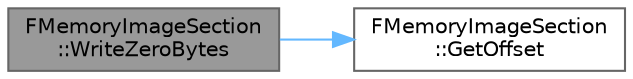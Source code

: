 digraph "FMemoryImageSection::WriteZeroBytes"
{
 // INTERACTIVE_SVG=YES
 // LATEX_PDF_SIZE
  bgcolor="transparent";
  edge [fontname=Helvetica,fontsize=10,labelfontname=Helvetica,labelfontsize=10];
  node [fontname=Helvetica,fontsize=10,shape=box,height=0.2,width=0.4];
  rankdir="LR";
  Node1 [id="Node000001",label="FMemoryImageSection\l::WriteZeroBytes",height=0.2,width=0.4,color="gray40", fillcolor="grey60", style="filled", fontcolor="black",tooltip=" "];
  Node1 -> Node2 [id="edge1_Node000001_Node000002",color="steelblue1",style="solid",tooltip=" "];
  Node2 [id="Node000002",label="FMemoryImageSection\l::GetOffset",height=0.2,width=0.4,color="grey40", fillcolor="white", style="filled",URL="$d8/dee/classFMemoryImageSection.html#af261ced2cd5b7965b3fd9295a4bf4eed",tooltip=" "];
}
